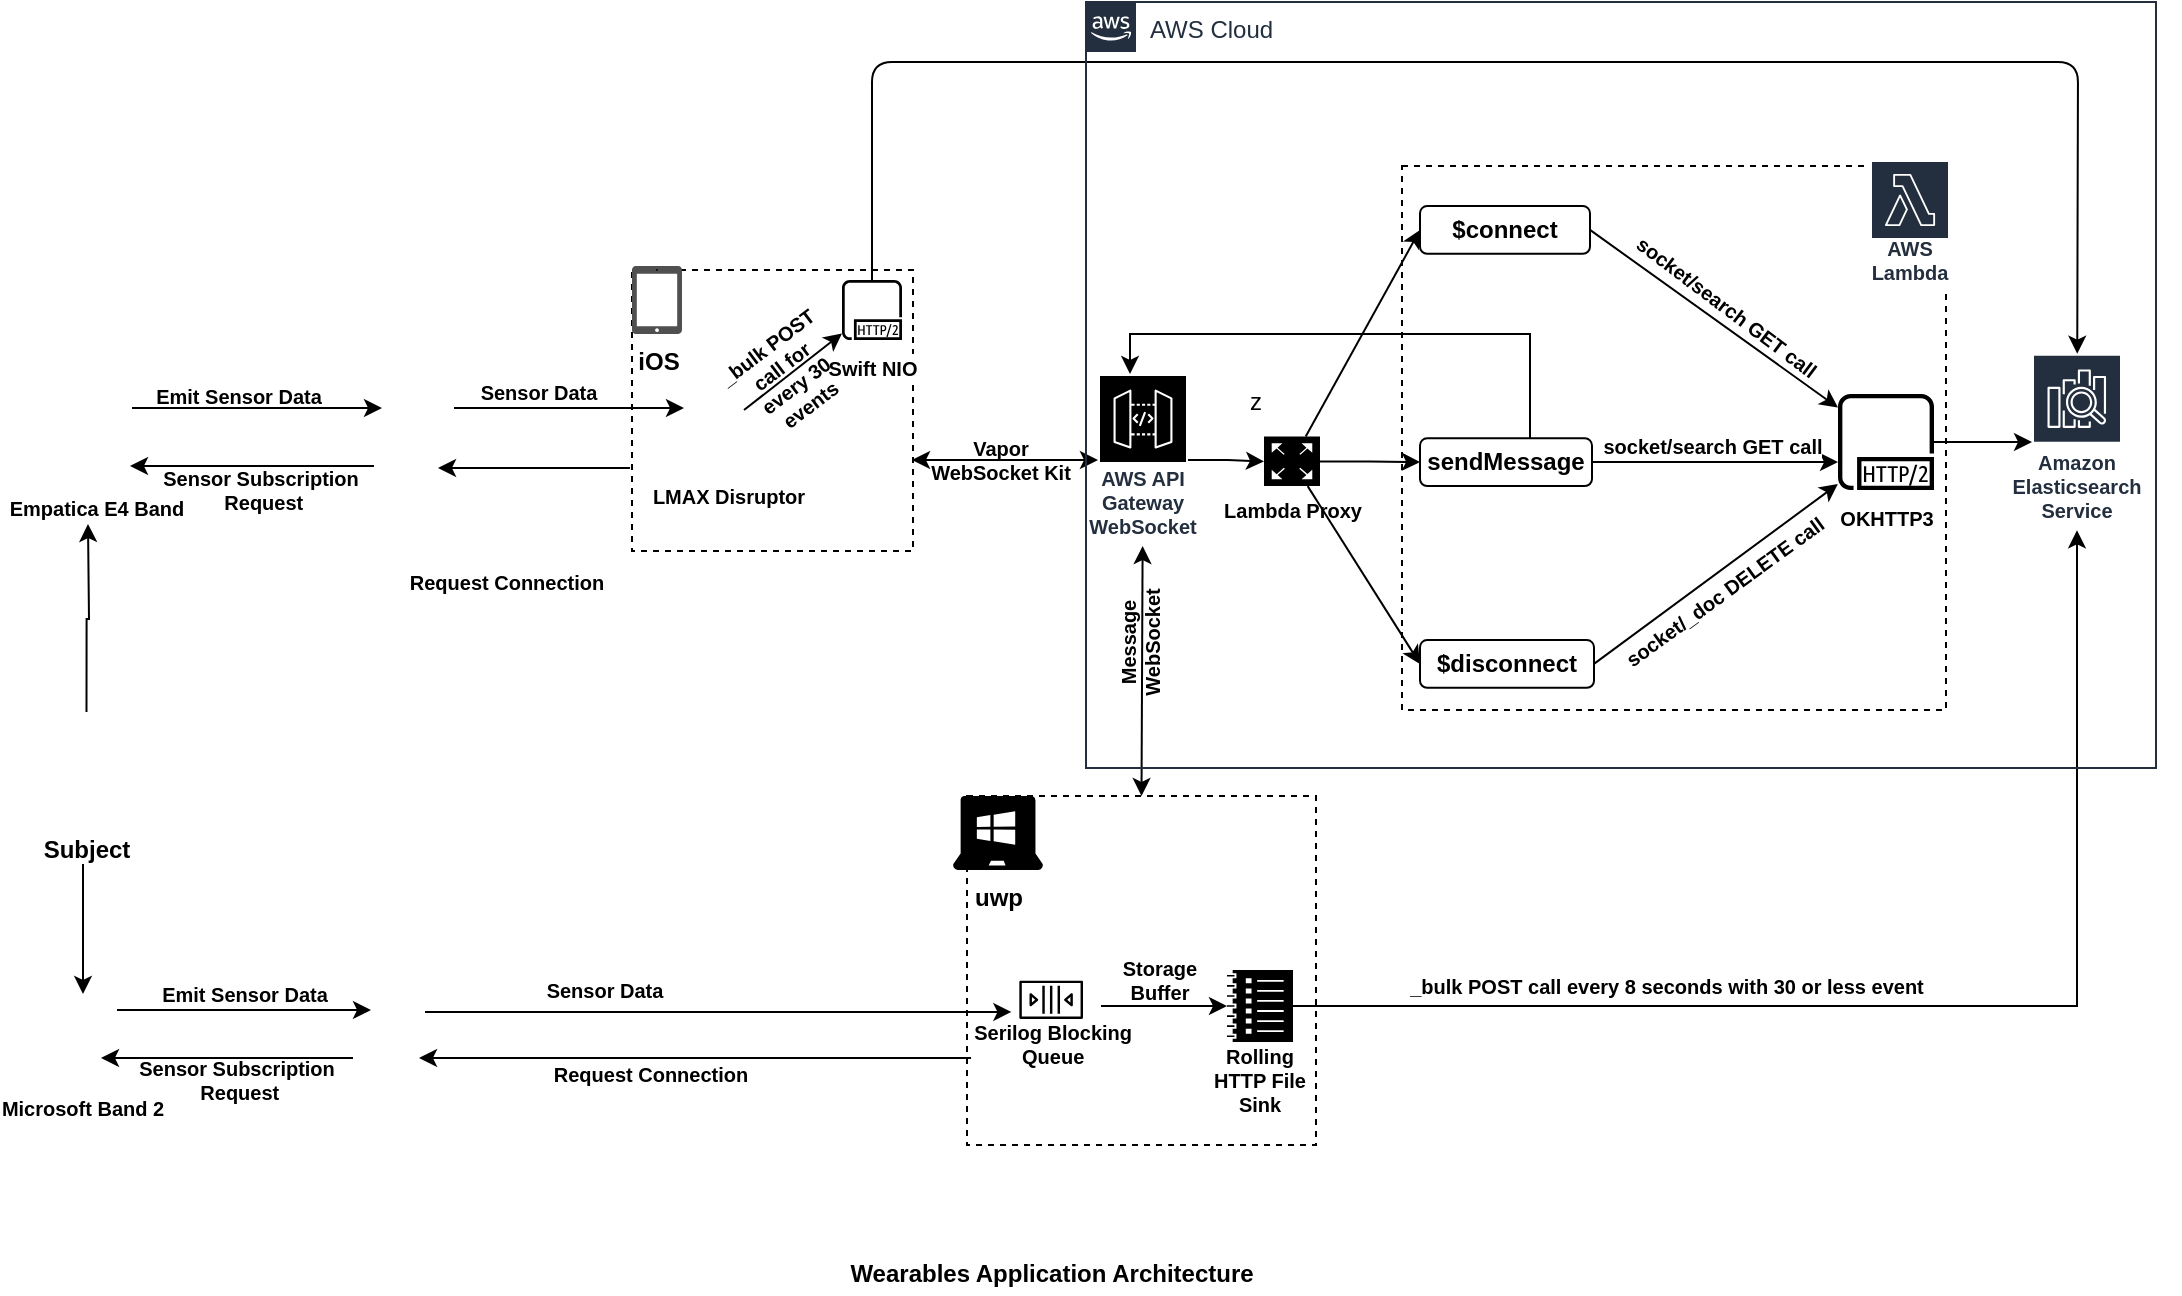 <mxfile version="14.9.3" type="device"><diagram id="FGR8ST5C3wtUt0X2unP3" name="Page-1"><mxGraphModel dx="1422" dy="705" grid="0" gridSize="10" guides="1" tooltips="1" connect="1" arrows="1" fold="1" page="1" pageScale="1" pageWidth="1169" pageHeight="827" math="0" shadow="0"><root><mxCell id="0"/><mxCell id="1" parent="0"/><mxCell id="JARR6ZbisfXmvpyoZ1ki-116" value="" style="whiteSpace=wrap;html=1;aspect=fixed;fillColor=#FFFFFF;dashed=1;labelBackgroundColor=none;labelBorderColor=#000000;" parent="1" vertex="1"><mxGeometry x="375" y="234" width="140.5" height="140.5" as="geometry"/></mxCell><mxCell id="JARR6ZbisfXmvpyoZ1ki-1" value="&lt;font style=&quot;font-size: 10px&quot;&gt;&lt;b&gt;Empatica E4 Band&lt;/b&gt;&lt;/font&gt;" style="shape=image;html=1;verticalAlign=top;verticalLabelPosition=bottom;labelBackgroundColor=#ffffff;imageAspect=0;aspect=fixed;image=https://cdn4.iconfinder.com/data/icons/48-bubbles/48/36.Watch-128.png" parent="1" vertex="1"><mxGeometry x="84" y="293" width="46" height="46" as="geometry"/></mxCell><mxCell id="JARR6ZbisfXmvpyoZ1ki-4" value="&lt;font style=&quot;font-size: 10px&quot;&gt;&lt;b&gt;Microsoft Band 2&lt;/b&gt;&lt;/font&gt;" style="shape=image;html=1;verticalAlign=top;verticalLabelPosition=bottom;labelBackgroundColor=#ffffff;imageAspect=0;aspect=fixed;image=https://cdn4.iconfinder.com/data/icons/48-bubbles/48/36.Watch-128.png" parent="1" vertex="1"><mxGeometry x="77" y="593" width="46" height="46" as="geometry"/></mxCell><mxCell id="JARR6ZbisfXmvpyoZ1ki-23" value="" style="group;fontStyle=1;fontSize=10;fillColor=#ffffff;" parent="1" vertex="1" connectable="0"><mxGeometry x="528" y="388" width="254" height="251.5" as="geometry"/></mxCell><mxCell id="JARR6ZbisfXmvpyoZ1ki-11" value="" style="whiteSpace=wrap;html=1;aspect=fixed;fillColor=#FFFFFF;dashed=1;labelBackgroundColor=none;labelBorderColor=#000000;" parent="JARR6ZbisfXmvpyoZ1ki-23" vertex="1"><mxGeometry x="14.5" y="109" width="174.5" height="174.5" as="geometry"/></mxCell><mxCell id="JARR6ZbisfXmvpyoZ1ki-85" value="" style="group" parent="JARR6ZbisfXmvpyoZ1ki-23" vertex="1" connectable="0"><mxGeometry x="140.5" y="196" width="48" height="59" as="geometry"/></mxCell><mxCell id="JARR6ZbisfXmvpyoZ1ki-81" value="" style="pointerEvents=1;shadow=0;dashed=0;html=1;strokeColor=none;labelPosition=center;verticalLabelPosition=bottom;verticalAlign=top;align=center;shape=mxgraph.mscae.oms.log_management;fontSize=10;fillColor=#000000;" parent="JARR6ZbisfXmvpyoZ1ki-85" vertex="1"><mxGeometry x="4" width="33" height="36" as="geometry"/></mxCell><mxCell id="JARR6ZbisfXmvpyoZ1ki-84" value="&lt;b&gt;Rolling HTTP File Sink&lt;/b&gt;" style="text;html=1;strokeColor=none;fillColor=none;align=center;verticalAlign=middle;whiteSpace=wrap;rounded=0;labelBackgroundColor=none;fontSize=10;fontColor=#000000;" parent="JARR6ZbisfXmvpyoZ1ki-85" vertex="1"><mxGeometry x="-3.5" y="45" width="48" height="20" as="geometry"/></mxCell><mxCell id="JARR6ZbisfXmvpyoZ1ki-21" value="" style="group;fontStyle=1" parent="JARR6ZbisfXmvpyoZ1ki-23" vertex="1" connectable="0"><mxGeometry x="7.5" y="109" width="45" height="37" as="geometry"/></mxCell><mxCell id="JARR6ZbisfXmvpyoZ1ki-7" value="" style="pointerEvents=1;shadow=0;dashed=0;html=1;strokeColor=none;labelPosition=center;verticalLabelPosition=bottom;verticalAlign=top;align=center;outlineConnect=0;shape=mxgraph.veeam2.microsoft_windows;fillColor=#000000;" parent="JARR6ZbisfXmvpyoZ1ki-21" vertex="1"><mxGeometry x="4.091" y="0.86" width="36.818" height="29.256" as="geometry"/></mxCell><mxCell id="JARR6ZbisfXmvpyoZ1ki-8" value="&lt;b&gt;uwp&lt;/b&gt;" style="verticalLabelPosition=bottom;html=1;verticalAlign=top;align=center;strokeColor=none;shape=mxgraph.azure.laptop;pointerEvents=1;fillColor=#000000;" parent="JARR6ZbisfXmvpyoZ1ki-21" vertex="1"><mxGeometry width="45" height="37" as="geometry"/></mxCell><mxCell id="JARR6ZbisfXmvpyoZ1ki-80" value="" style="group" parent="JARR6ZbisfXmvpyoZ1ki-23" vertex="1" connectable="0"><mxGeometry x="11.5" y="191" width="119" height="57" as="geometry"/></mxCell><mxCell id="JARR6ZbisfXmvpyoZ1ki-78" value="" style="outlineConnect=0;fontColor=#232F3E;gradientColor=none;fillColor=#ffffff;dashed=0;verticalLabelPosition=bottom;verticalAlign=top;align=center;html=1;fontSize=12;fontStyle=0;aspect=fixed;shape=mxgraph.aws4.resourceIcon;resIcon=mxgraph.aws4.queue;spacing=0;" parent="JARR6ZbisfXmvpyoZ1ki-80" vertex="1"><mxGeometry x="25.191" width="39.8" height="39.8" as="geometry"/></mxCell><mxCell id="JARR6ZbisfXmvpyoZ1ki-79" value="Serilog Blocking &#10;Queue" style="text;strokeColor=none;fillColor=none;align=center;verticalAlign=middle;rounded=0;fontSize=10;spacing=0;fontStyle=1" parent="JARR6ZbisfXmvpyoZ1ki-80" vertex="1"><mxGeometry x="-1.663" y="33.477" width="95.5" height="16.765" as="geometry"/></mxCell><mxCell id="JARR6ZbisfXmvpyoZ1ki-112" value="&lt;b&gt;Storage Buffer&lt;/b&gt;" style="text;html=1;strokeColor=none;fillColor=none;align=center;verticalAlign=middle;whiteSpace=wrap;rounded=0;labelBackgroundColor=none;fontSize=10;fontColor=#000000;" parent="JARR6ZbisfXmvpyoZ1ki-80" vertex="1"><mxGeometry x="79" width="40" height="20" as="geometry"/></mxCell><mxCell id="JARR6ZbisfXmvpyoZ1ki-111" value="" style="endArrow=classic;html=1;fontSize=10;fontColor=#000000;entryX=0;entryY=0.5;entryDx=0;entryDy=0;entryPerimeter=0;" parent="JARR6ZbisfXmvpyoZ1ki-23" target="JARR6ZbisfXmvpyoZ1ki-81" edge="1"><mxGeometry width="50" height="50" relative="1" as="geometry"><mxPoint x="81.5" y="214" as="sourcePoint"/><mxPoint x="201.5" y="127" as="targetPoint"/></mxGeometry></mxCell><mxCell id="JARR6ZbisfXmvpyoZ1ki-157" style="edgeStyle=orthogonalEdgeStyle;rounded=0;orthogonalLoop=1;jettySize=auto;html=1;exitX=0.5;exitY=0;exitDx=0;exitDy=0;fontSize=10;fontColor=#000000;" parent="1" source="JARR6ZbisfXmvpyoZ1ki-30" edge="1"><mxGeometry relative="1" as="geometry"><mxPoint x="103" y="361" as="targetPoint"/></mxGeometry></mxCell><mxCell id="JARR6ZbisfXmvpyoZ1ki-30" value="&lt;b&gt;Subject&lt;/b&gt;" style="shape=image;html=1;verticalAlign=top;verticalLabelPosition=bottom;labelBackgroundColor=#ffffff;imageAspect=0;aspect=fixed;image=https://cdn0.iconfinder.com/data/icons/eon-social-media-contact-info-2/32/user_people_person_users_man-128.png;dashed=1;strokeColor=#000000;fillColor=#000000;" parent="1" vertex="1"><mxGeometry x="75" y="455" width="54.5" height="54.5" as="geometry"/></mxCell><mxCell id="JARR6ZbisfXmvpyoZ1ki-10" value="iOS" style="pointerEvents=1;shadow=0;dashed=0;html=1;strokeColor=none;fillColor=#505050;labelPosition=center;verticalLabelPosition=bottom;verticalAlign=top;outlineConnect=0;align=center;shape=mxgraph.office.devices.tablet_ipad;fontStyle=1" parent="1" vertex="1"><mxGeometry x="375" y="232" width="25" height="34" as="geometry"/></mxCell><mxCell id="JARR6ZbisfXmvpyoZ1ki-77" value="" style="group" parent="1" vertex="1" connectable="0"><mxGeometry x="541" y="211" width="608" height="262" as="geometry"/></mxCell><mxCell id="JARR6ZbisfXmvpyoZ1ki-66" value="" style="group" parent="JARR6ZbisfXmvpyoZ1ki-77" vertex="1" connectable="0"><mxGeometry x="191" width="417" height="262" as="geometry"/></mxCell><mxCell id="JARR6ZbisfXmvpyoZ1ki-22" value="" style="group" parent="JARR6ZbisfXmvpyoZ1ki-66" vertex="1" connectable="0"><mxGeometry width="306" height="262" as="geometry"/></mxCell><mxCell id="JARR6ZbisfXmvpyoZ1ki-17" value="" style="whiteSpace=wrap;html=1;aspect=fixed;fillColor=#FFFFFF;dashed=1;" parent="JARR6ZbisfXmvpyoZ1ki-22" vertex="1"><mxGeometry x="28" y="-29" width="272" height="272" as="geometry"/></mxCell><mxCell id="JARR6ZbisfXmvpyoZ1ki-148" value="" style="edgeStyle=orthogonalEdgeStyle;rounded=0;orthogonalLoop=1;jettySize=auto;html=1;fontSize=10;fontColor=#000000;" parent="JARR6ZbisfXmvpyoZ1ki-22" source="JARR6ZbisfXmvpyoZ1ki-42" target="JARR6ZbisfXmvpyoZ1ki-147" edge="1"><mxGeometry relative="1" as="geometry"><Array as="points"><mxPoint x="231" y="119"/><mxPoint x="231" y="119"/></Array></mxGeometry></mxCell><mxCell id="JARR6ZbisfXmvpyoZ1ki-42" value="&lt;b&gt;sendMessage&lt;/b&gt;" style="rounded=1;whiteSpace=wrap;html=1;strokeColor=#000000;fillColor=#FFFFFF;" parent="JARR6ZbisfXmvpyoZ1ki-22" vertex="1"><mxGeometry x="37" y="107.14" width="86" height="23.91" as="geometry"/></mxCell><mxCell id="JARR6ZbisfXmvpyoZ1ki-43" value="&lt;b&gt;$disconnect&lt;/b&gt;" style="rounded=1;whiteSpace=wrap;html=1;strokeColor=#000000;fillColor=#FFFFFF;" parent="JARR6ZbisfXmvpyoZ1ki-22" vertex="1"><mxGeometry x="37" y="208" width="87" height="23.91" as="geometry"/></mxCell><mxCell id="JARR6ZbisfXmvpyoZ1ki-147" value="&lt;b&gt;&lt;font style=&quot;font-size: 10px&quot;&gt;OKHTTP3&lt;/font&gt;&lt;/b&gt;" style="outlineConnect=0;gradientColor=none;strokeColor=none;dashed=0;verticalLabelPosition=bottom;verticalAlign=top;align=center;html=1;fontSize=12;fontStyle=0;aspect=fixed;pointerEvents=1;shape=mxgraph.aws4.http2_protocol;labelBackgroundColor=#ffffff;fillColor=#000000;" parent="JARR6ZbisfXmvpyoZ1ki-22" vertex="1"><mxGeometry x="246" y="85" width="48" height="48" as="geometry"/></mxCell><mxCell id="JARR6ZbisfXmvpyoZ1ki-54" value="" style="endArrow=classic;html=1;exitX=1;exitY=0.5;exitDx=0;exitDy=0;entryX=-0.001;entryY=0.938;entryDx=0;entryDy=0;entryPerimeter=0;" parent="JARR6ZbisfXmvpyoZ1ki-22" source="JARR6ZbisfXmvpyoZ1ki-43" target="JARR6ZbisfXmvpyoZ1ki-147" edge="1"><mxGeometry width="50" height="50" relative="1" as="geometry"><mxPoint x="291" y="149" as="sourcePoint"/><mxPoint x="240" y="130" as="targetPoint"/></mxGeometry></mxCell><mxCell id="JARR6ZbisfXmvpyoZ1ki-57" value="&lt;b&gt;socket/_doc DELETE call&lt;/b&gt;" style="edgeLabel;html=1;align=center;verticalAlign=middle;resizable=0;points=[];fontSize=10;rotation=324;" parent="JARR6ZbisfXmvpyoZ1ki-54" vertex="1" connectable="0"><mxGeometry x="0.113" y="-4" relative="1" as="geometry"><mxPoint x="-6" y="11" as="offset"/></mxGeometry></mxCell><mxCell id="JARR6ZbisfXmvpyoZ1ki-151" value="&lt;font style=&quot;font-size: 10px&quot;&gt;&lt;b&gt;socket/search GET call&lt;/b&gt;&lt;/font&gt;" style="edgeLabel;html=1;align=center;verticalAlign=middle;resizable=0;points=[];rotation=37;" parent="JARR6ZbisfXmvpyoZ1ki-22" vertex="1" connectable="0"><mxGeometry x="192.0" y="42.998" as="geometry"><mxPoint x="-2.818" y="-0.247" as="offset"/></mxGeometry></mxCell><mxCell id="JARR6ZbisfXmvpyoZ1ki-50" value="" style="endArrow=classic;html=1;" parent="JARR6ZbisfXmvpyoZ1ki-66" source="JARR6ZbisfXmvpyoZ1ki-147" target="JARR6ZbisfXmvpyoZ1ki-13" edge="1"><mxGeometry width="50" height="50" relative="1" as="geometry"><mxPoint x="289" y="100" as="sourcePoint"/><mxPoint x="835" y="304.611" as="targetPoint"/></mxGeometry></mxCell><mxCell id="JARR6ZbisfXmvpyoZ1ki-51" value="&lt;font style=&quot;font-size: 10px&quot;&gt;&lt;b&gt;socket/search GET call&lt;/b&gt;&lt;/font&gt;" style="edgeLabel;html=1;align=center;verticalAlign=middle;resizable=0;points=[];" parent="JARR6ZbisfXmvpyoZ1ki-50" vertex="1" connectable="0"><mxGeometry x="0.836" y="-2" relative="1" as="geometry"><mxPoint x="-156" as="offset"/></mxGeometry></mxCell><mxCell id="JARR6ZbisfXmvpyoZ1ki-65" value="" style="group" parent="JARR6ZbisfXmvpyoZ1ki-66" vertex="1" connectable="0"><mxGeometry x="343" y="64.84" width="45" height="88.31" as="geometry"/></mxCell><mxCell id="JARR6ZbisfXmvpyoZ1ki-13" value="Amazon Elasticsearch Service" style="outlineConnect=0;fontColor=#232F3E;gradientColor=none;strokeColor=#ffffff;fillColor=#232F3E;dashed=0;verticalLabelPosition=middle;verticalAlign=bottom;align=center;html=1;whiteSpace=wrap;fontSize=10;fontStyle=1;spacing=3;shape=mxgraph.aws4.productIcon;prIcon=mxgraph.aws4.elasticsearch_service;" parent="JARR6ZbisfXmvpyoZ1ki-65" vertex="1"><mxGeometry width="45" height="88.31" as="geometry"/></mxCell><mxCell id="JARR6ZbisfXmvpyoZ1ki-76" value="z" style="group" parent="JARR6ZbisfXmvpyoZ1ki-77" vertex="1" connectable="0"><mxGeometry x="69" y="75.0" width="154" height="86" as="geometry"/></mxCell><mxCell id="JARR6ZbisfXmvpyoZ1ki-19" value="AWS API Gateway&lt;br&gt;WebSocket" style="outlineConnect=0;fontColor=#232F3E;gradientColor=none;strokeColor=#ffffff;dashed=0;verticalLabelPosition=middle;verticalAlign=bottom;align=center;html=1;whiteSpace=wrap;fontSize=10;fontStyle=1;spacing=3;shape=mxgraph.aws4.productIcon;prIcon=mxgraph.aws4.api_gateway;fillColor=#000000;" parent="JARR6ZbisfXmvpyoZ1ki-76" vertex="1"><mxGeometry x="-2" width="45" height="86" as="geometry"/></mxCell><mxCell id="JARR6ZbisfXmvpyoZ1ki-75" value="" style="edgeStyle=orthogonalEdgeStyle;rounded=0;orthogonalLoop=1;jettySize=auto;html=1;fontSize=10;" parent="JARR6ZbisfXmvpyoZ1ki-76" source="JARR6ZbisfXmvpyoZ1ki-19" target="JARR6ZbisfXmvpyoZ1ki-67" edge="1"><mxGeometry relative="1" as="geometry"/></mxCell><mxCell id="JARR6ZbisfXmvpyoZ1ki-67" value="&lt;b&gt;Lambda Proxy&lt;/b&gt;" style="pointerEvents=1;shadow=0;dashed=0;html=1;strokeColor=none;labelPosition=center;verticalLabelPosition=bottom;verticalAlign=top;align=center;outlineConnect=0;shape=mxgraph.veeam2.network_proxy;fontSize=10;fillColor=#000000;" parent="JARR6ZbisfXmvpyoZ1ki-76" vertex="1"><mxGeometry x="81" y="31.26" width="28.0" height="24.794" as="geometry"/></mxCell><mxCell id="JARR6ZbisfXmvpyoZ1ki-69" value="" style="edgeStyle=orthogonalEdgeStyle;rounded=0;orthogonalLoop=1;jettySize=auto;html=1;fontSize=10;" parent="JARR6ZbisfXmvpyoZ1ki-77" source="JARR6ZbisfXmvpyoZ1ki-67" target="JARR6ZbisfXmvpyoZ1ki-42" edge="1"><mxGeometry relative="1" as="geometry"/></mxCell><mxCell id="JARR6ZbisfXmvpyoZ1ki-74" value="" style="endArrow=classic;html=1;fontSize=10;entryX=0;entryY=0.5;entryDx=0;entryDy=0;" parent="JARR6ZbisfXmvpyoZ1ki-77" source="JARR6ZbisfXmvpyoZ1ki-67" target="JARR6ZbisfXmvpyoZ1ki-43" edge="1"><mxGeometry width="50" height="50" relative="1" as="geometry"><mxPoint x="235" y="175.328" as="sourcePoint"/><mxPoint x="273" y="192.153" as="targetPoint"/></mxGeometry></mxCell><mxCell id="JARR6ZbisfXmvpyoZ1ki-95" value="" style="edgeStyle=orthogonalEdgeStyle;rounded=0;orthogonalLoop=1;jettySize=auto;html=1;fontSize=10;fontColor=#000000;" parent="JARR6ZbisfXmvpyoZ1ki-77" target="JARR6ZbisfXmvpyoZ1ki-19" edge="1"><mxGeometry relative="1" as="geometry"><mxPoint x="283" y="107" as="sourcePoint"/><Array as="points"><mxPoint x="283" y="107"/><mxPoint x="283" y="55"/><mxPoint x="83" y="55"/></Array></mxGeometry></mxCell><mxCell id="JARR6ZbisfXmvpyoZ1ki-123" value="Vapor WebSocket Kit" style="text;html=1;strokeColor=none;fillColor=none;align=center;verticalAlign=middle;whiteSpace=wrap;rounded=0;dashed=1;labelBackgroundColor=none;fontSize=10;fontColor=#000000;fontStyle=1" parent="JARR6ZbisfXmvpyoZ1ki-77" vertex="1"><mxGeometry x="-21" y="108" width="79" height="20" as="geometry"/></mxCell><mxCell id="JARR6ZbisfXmvpyoZ1ki-126" value="&lt;span&gt;Message WebSocket&lt;/span&gt;" style="text;html=1;strokeColor=none;fillColor=none;align=center;verticalAlign=middle;whiteSpace=wrap;rounded=0;dashed=1;labelBackgroundColor=none;fontSize=10;fontColor=#000000;rotation=270;fontStyle=1" parent="JARR6ZbisfXmvpyoZ1ki-77" vertex="1"><mxGeometry x="68" y="199" width="40" height="20" as="geometry"/></mxCell><mxCell id="JARR6ZbisfXmvpyoZ1ki-125" value="" style="endArrow=classic;startArrow=classic;html=1;fontSize=10;fontColor=#000000;" parent="JARR6ZbisfXmvpyoZ1ki-77" target="JARR6ZbisfXmvpyoZ1ki-19" edge="1"><mxGeometry width="50" height="50" relative="1" as="geometry"><mxPoint x="-26" y="118" as="sourcePoint"/><mxPoint x="-21" y="-53" as="targetPoint"/></mxGeometry></mxCell><mxCell id="JARR6ZbisfXmvpyoZ1ki-86" style="edgeStyle=orthogonalEdgeStyle;rounded=0;orthogonalLoop=1;jettySize=auto;html=1;exitX=1;exitY=0.5;exitDx=0;exitDy=0;exitPerimeter=0;fontSize=10;fontColor=#000000;" parent="1" source="JARR6ZbisfXmvpyoZ1ki-81" target="JARR6ZbisfXmvpyoZ1ki-13" edge="1"><mxGeometry relative="1" as="geometry"><mxPoint x="997" y="351" as="targetPoint"/></mxGeometry></mxCell><mxCell id="JARR6ZbisfXmvpyoZ1ki-87" value="_bulk POST call every 8 seconds with 30 or less event" style="edgeLabel;html=1;align=center;verticalAlign=middle;resizable=0;points=[];fontSize=10;fontColor=#000000;fontStyle=1" parent="JARR6ZbisfXmvpyoZ1ki-86" vertex="1" connectable="0"><mxGeometry x="-0.354" y="-1" relative="1" as="geometry"><mxPoint x="-17" y="-11" as="offset"/></mxGeometry></mxCell><mxCell id="JARR6ZbisfXmvpyoZ1ki-130" style="edgeStyle=orthogonalEdgeStyle;rounded=0;orthogonalLoop=1;jettySize=auto;html=1;fontSize=10;fontColor=#000000;" parent="1" edge="1"><mxGeometry relative="1" as="geometry"><mxPoint x="286" y="303" as="sourcePoint"/><mxPoint x="401" y="303" as="targetPoint"/></mxGeometry></mxCell><mxCell id="JARR6ZbisfXmvpyoZ1ki-89" value="" style="shape=image;html=1;verticalAlign=top;verticalLabelPosition=bottom;labelBackgroundColor=#ffffff;imageAspect=0;aspect=fixed;image=https://cdn4.iconfinder.com/data/icons/ionicons/512/icon-bluetooth-128.png;fontSize=10;fontColor=#000000;strokeColor=#000000;fillColor=#000000;" parent="1" vertex="1"><mxGeometry x="236" y="289" width="57.75" height="57.75" as="geometry"/></mxCell><mxCell id="JARR6ZbisfXmvpyoZ1ki-90" value="" style="shape=image;html=1;verticalAlign=top;verticalLabelPosition=bottom;labelBackgroundColor=#ffffff;imageAspect=0;aspect=fixed;image=https://cdn4.iconfinder.com/data/icons/ionicons/512/icon-bluetooth-128.png;fontSize=10;fontColor=#000000;strokeColor=#000000;fillColor=#000000;" parent="1" vertex="1"><mxGeometry x="228.5" y="593" width="57" height="57" as="geometry"/></mxCell><mxCell id="JARR6ZbisfXmvpyoZ1ki-96" value="" style="endArrow=classic;startArrow=classic;html=1;fontSize=10;fontColor=#000000;exitX=0.5;exitY=0;exitDx=0;exitDy=0;" parent="1" source="JARR6ZbisfXmvpyoZ1ki-11" target="JARR6ZbisfXmvpyoZ1ki-19" edge="1"><mxGeometry width="50" height="50" relative="1" as="geometry"><mxPoint x="568.028" y="472" as="sourcePoint"/><mxPoint x="614" y="490" as="targetPoint"/></mxGeometry></mxCell><mxCell id="JARR6ZbisfXmvpyoZ1ki-101" value="&lt;b&gt;Sensor Subscription&lt;br&gt;&amp;nbsp;Request&lt;/b&gt;" style="text;html=1;align=center;verticalAlign=middle;resizable=0;points=[];autosize=1;strokeColor=none;fontSize=10;fontColor=#000000;" parent="1" vertex="1"><mxGeometry x="123" y="625" width="108" height="28" as="geometry"/></mxCell><mxCell id="JARR6ZbisfXmvpyoZ1ki-104" value="" style="endArrow=classic;html=1;fontSize=10;fontColor=#000000;" parent="1" edge="1"><mxGeometry width="50" height="50" relative="1" as="geometry"><mxPoint x="117.5" y="604" as="sourcePoint"/><mxPoint x="244.5" y="604" as="targetPoint"/></mxGeometry></mxCell><mxCell id="JARR6ZbisfXmvpyoZ1ki-105" value="" style="endArrow=classic;html=1;fontSize=10;fontColor=#000000;entryX=0;entryY=0.653;entryDx=0;entryDy=0;entryPerimeter=0;" parent="1" target="JARR6ZbisfXmvpyoZ1ki-78" edge="1"><mxGeometry width="50" height="50" relative="1" as="geometry"><mxPoint x="271.5" y="605" as="sourcePoint"/><mxPoint x="375.5" y="605.75" as="targetPoint"/><Array as="points"/></mxGeometry></mxCell><mxCell id="JARR6ZbisfXmvpyoZ1ki-106" value="" style="endArrow=classic;html=1;fontSize=10;fontColor=#000000;" parent="1" edge="1"><mxGeometry width="50" height="50" relative="1" as="geometry"><mxPoint x="235.5" y="628" as="sourcePoint"/><mxPoint x="109.5" y="628" as="targetPoint"/></mxGeometry></mxCell><mxCell id="JARR6ZbisfXmvpyoZ1ki-107" value="" style="endArrow=classic;html=1;fontSize=10;fontColor=#000000;exitX=0.07;exitY=0.926;exitDx=0;exitDy=0;exitPerimeter=0;" parent="1" source="JARR6ZbisfXmvpyoZ1ki-79" edge="1"><mxGeometry width="50" height="50" relative="1" as="geometry"><mxPoint x="531.5" y="628" as="sourcePoint"/><mxPoint x="268.5" y="628" as="targetPoint"/></mxGeometry></mxCell><mxCell id="JARR6ZbisfXmvpyoZ1ki-108" value="Request Connection" style="text;html=1;align=center;verticalAlign=middle;resizable=0;points=[];autosize=1;strokeColor=none;fontSize=10;fontColor=#000000;fontStyle=1" parent="1" vertex="1"><mxGeometry x="330.5" y="628" width="107" height="16" as="geometry"/></mxCell><mxCell id="JARR6ZbisfXmvpyoZ1ki-109" value="&lt;b&gt;Emit Sensor Data&lt;/b&gt;" style="text;html=1;align=center;verticalAlign=middle;resizable=0;points=[];autosize=1;strokeColor=none;fontSize=10;fontColor=#000000;" parent="1" vertex="1"><mxGeometry x="134.5" y="588" width="93" height="16" as="geometry"/></mxCell><mxCell id="JARR6ZbisfXmvpyoZ1ki-110" value="&lt;b&gt;Sensor Data&lt;/b&gt;" style="text;html=1;align=center;verticalAlign=middle;resizable=0;points=[];autosize=1;strokeColor=none;fontSize=10;fontColor=#000000;" parent="1" vertex="1"><mxGeometry x="326.5" y="586" width="68" height="16" as="geometry"/></mxCell><mxCell id="JARR6ZbisfXmvpyoZ1ki-121" value="" style="shape=image;html=1;verticalAlign=top;verticalLabelPosition=bottom;labelBackgroundColor=#ffffff;imageAspect=0;aspect=fixed;image=https://cdn4.iconfinder.com/data/icons/ionicons/512/icon-ios7-circle-filled-128.png;dashed=1;fontSize=10;fontColor=#000000;strokeColor=#000000;fillColor=#FFFFFF;" parent="1" vertex="1"><mxGeometry x="393" y="293" width="44" height="44" as="geometry"/></mxCell><mxCell id="JARR6ZbisfXmvpyoZ1ki-122" value="&lt;b&gt;LMAX Disruptor&lt;/b&gt;" style="text;html=1;strokeColor=none;fillColor=none;align=center;verticalAlign=middle;whiteSpace=wrap;rounded=0;dashed=1;labelBackgroundColor=none;fontSize=10;fontColor=#000000;" parent="1" vertex="1"><mxGeometry x="378" y="337" width="91" height="20" as="geometry"/></mxCell><mxCell id="JARR6ZbisfXmvpyoZ1ki-128" value="" style="endArrow=classic;html=1;fontSize=10;fontColor=#000000;" parent="1" edge="1"><mxGeometry width="50" height="50" relative="1" as="geometry"><mxPoint x="125" y="303" as="sourcePoint"/><mxPoint x="250" y="303" as="targetPoint"/></mxGeometry></mxCell><mxCell id="JARR6ZbisfXmvpyoZ1ki-132" value="" style="endArrow=classic;html=1;fontSize=10;fontColor=#000000;" parent="1" edge="1"><mxGeometry width="50" height="50" relative="1" as="geometry"><mxPoint x="374" y="333" as="sourcePoint"/><mxPoint x="278" y="333" as="targetPoint"/></mxGeometry></mxCell><mxCell id="JARR6ZbisfXmvpyoZ1ki-134" value="" style="endArrow=classic;html=1;fontSize=10;fontColor=#000000;" parent="1" edge="1"><mxGeometry width="50" height="50" relative="1" as="geometry"><mxPoint x="246" y="332" as="sourcePoint"/><mxPoint x="124" y="332" as="targetPoint"/></mxGeometry></mxCell><mxCell id="JARR6ZbisfXmvpyoZ1ki-135" value="&lt;b&gt;Sensor Data&lt;/b&gt;" style="text;html=1;align=center;verticalAlign=middle;resizable=0;points=[];autosize=1;strokeColor=none;fontSize=10;fontColor=#000000;" parent="1" vertex="1"><mxGeometry x="293.75" y="287" width="68" height="16" as="geometry"/></mxCell><mxCell id="JARR6ZbisfXmvpyoZ1ki-136" value="Request Connection" style="text;html=1;align=center;verticalAlign=middle;resizable=0;points=[];autosize=1;strokeColor=none;fontSize=10;fontColor=#000000;fontStyle=1" parent="1" vertex="1"><mxGeometry x="258" y="382" width="107" height="16" as="geometry"/></mxCell><mxCell id="JARR6ZbisfXmvpyoZ1ki-137" value="&lt;b&gt;Sensor Subscription&lt;br&gt;&amp;nbsp;Request&lt;/b&gt;" style="text;html=1;align=center;verticalAlign=middle;resizable=0;points=[];autosize=1;strokeColor=none;fontSize=10;fontColor=#000000;" parent="1" vertex="1"><mxGeometry x="135" y="330" width="108" height="28" as="geometry"/></mxCell><mxCell id="JARR6ZbisfXmvpyoZ1ki-138" value="&lt;b&gt;Emit Sensor Data&lt;/b&gt;" style="text;html=1;align=center;verticalAlign=middle;resizable=0;points=[];autosize=1;strokeColor=none;fontSize=10;fontColor=#000000;" parent="1" vertex="1"><mxGeometry x="131" y="289" width="93" height="16" as="geometry"/></mxCell><mxCell id="JARR6ZbisfXmvpyoZ1ki-146" value="&lt;b&gt;&lt;font style=&quot;font-size: 10px&quot;&gt;Swift NIO&lt;/font&gt;&lt;/b&gt;" style="outlineConnect=0;gradientColor=none;strokeColor=none;dashed=0;verticalLabelPosition=bottom;verticalAlign=top;align=center;html=1;fontSize=12;fontStyle=0;aspect=fixed;pointerEvents=1;shape=mxgraph.aws4.http2_protocol;labelBackgroundColor=#ffffff;fillColor=#000000;" parent="1" vertex="1"><mxGeometry x="480" y="239" width="30" height="30" as="geometry"/></mxCell><mxCell id="JARR6ZbisfXmvpyoZ1ki-37" value="&lt;b&gt;$connect&lt;/b&gt;" style="rounded=1;whiteSpace=wrap;html=1;strokeColor=#000000;fillColor=#FFFFFF;" parent="1" vertex="1"><mxGeometry x="769" y="202" width="85" height="23.91" as="geometry"/></mxCell><mxCell id="JARR6ZbisfXmvpyoZ1ki-71" value="" style="endArrow=classic;html=1;fontSize=10;entryX=0;entryY=0.5;entryDx=0;entryDy=0;" parent="1" source="JARR6ZbisfXmvpyoZ1ki-67" target="JARR6ZbisfXmvpyoZ1ki-37" edge="1"><mxGeometry width="50" height="50" relative="1" as="geometry"><mxPoint x="1266" y="424.405" as="sourcePoint"/><mxPoint x="1301" y="364.191" as="targetPoint"/></mxGeometry></mxCell><mxCell id="JARR6ZbisfXmvpyoZ1ki-150" value="" style="endArrow=classic;html=1;fontSize=10;fontColor=#000000;exitX=1;exitY=0.5;exitDx=0;exitDy=0;" parent="1" source="JARR6ZbisfXmvpyoZ1ki-37" target="JARR6ZbisfXmvpyoZ1ki-147" edge="1"><mxGeometry width="50" height="50" relative="1" as="geometry"><mxPoint x="837" y="165" as="sourcePoint"/><mxPoint x="887" y="115" as="targetPoint"/></mxGeometry></mxCell><mxCell id="JARR6ZbisfXmvpyoZ1ki-152" value="" style="endArrow=classic;html=1;fontSize=10;fontColor=#000000;" parent="1" target="JARR6ZbisfXmvpyoZ1ki-146" edge="1"><mxGeometry width="50" height="50" relative="1" as="geometry"><mxPoint x="431" y="304" as="sourcePoint"/><mxPoint x="586" y="429" as="targetPoint"/></mxGeometry></mxCell><mxCell id="JARR6ZbisfXmvpyoZ1ki-154" value="_bulk POST &lt;br&gt;call for &lt;br&gt;every 30 &lt;br&gt;events" style="edgeLabel;html=1;align=center;verticalAlign=middle;resizable=0;points=[];fontSize=10;fontColor=#000000;fontStyle=1;rotation=323;labelBackgroundColor=none;" parent="1" vertex="1" connectable="0"><mxGeometry x="489" y="241" as="geometry"><mxPoint x="-56.899" y="14.915" as="offset"/></mxGeometry></mxCell><mxCell id="JARR6ZbisfXmvpyoZ1ki-155" value="" style="endArrow=classic;html=1;fontSize=10;fontColor=#000000;" parent="1" source="JARR6ZbisfXmvpyoZ1ki-146" target="JARR6ZbisfXmvpyoZ1ki-13" edge="1"><mxGeometry width="50" height="50" relative="1" as="geometry"><mxPoint x="507" y="180" as="sourcePoint"/><mxPoint x="1090" y="263" as="targetPoint"/><Array as="points"><mxPoint x="495" y="130"/><mxPoint x="1098" y="130"/></Array></mxGeometry></mxCell><mxCell id="JARR6ZbisfXmvpyoZ1ki-20" value="AWS Lambda" style="outlineConnect=0;fontColor=#232F3E;gradientColor=none;strokeColor=#ffffff;fillColor=#232F3E;dashed=0;verticalLabelPosition=middle;verticalAlign=bottom;align=center;html=1;whiteSpace=wrap;fontSize=10;fontStyle=1;spacing=3;shape=mxgraph.aws4.productIcon;prIcon=mxgraph.aws4.lambda;" parent="1" vertex="1"><mxGeometry x="994" y="179" width="40" height="66" as="geometry"/></mxCell><mxCell id="JARR6ZbisfXmvpyoZ1ki-160" value="" style="endArrow=classic;html=1;fontSize=10;fontColor=#000000;" parent="1" edge="1"><mxGeometry width="50" height="50" relative="1" as="geometry"><mxPoint x="100.5" y="531" as="sourcePoint"/><mxPoint x="100.5" y="596" as="targetPoint"/></mxGeometry></mxCell><mxCell id="JARR6ZbisfXmvpyoZ1ki-161" value="&lt;font style=&quot;font-size: 12px&quot;&gt;&lt;b&gt;Wearables Application Architecture&lt;/b&gt;&lt;/font&gt;" style="text;html=1;strokeColor=none;fillColor=none;align=center;verticalAlign=middle;whiteSpace=wrap;rounded=0;dashed=1;labelBackgroundColor=none;fontSize=10;fontColor=#000000;" parent="1" vertex="1"><mxGeometry x="473.5" y="726" width="222" height="20" as="geometry"/></mxCell><mxCell id="JARR6ZbisfXmvpyoZ1ki-163" value="AWS Cloud" style="points=[[0,0],[0.25,0],[0.5,0],[0.75,0],[1,0],[1,0.25],[1,0.5],[1,0.75],[1,1],[0.75,1],[0.5,1],[0.25,1],[0,1],[0,0.75],[0,0.5],[0,0.25]];outlineConnect=0;gradientColor=none;html=1;whiteSpace=wrap;fontSize=12;fontStyle=0;shape=mxgraph.aws4.group;grIcon=mxgraph.aws4.group_aws_cloud_alt;strokeColor=#232F3E;fillColor=none;verticalAlign=top;align=left;spacingLeft=30;fontColor=#232F3E;dashed=0;labelBackgroundColor=none;" parent="1" vertex="1"><mxGeometry x="602" y="100" width="535" height="383" as="geometry"/></mxCell></root></mxGraphModel></diagram></mxfile>